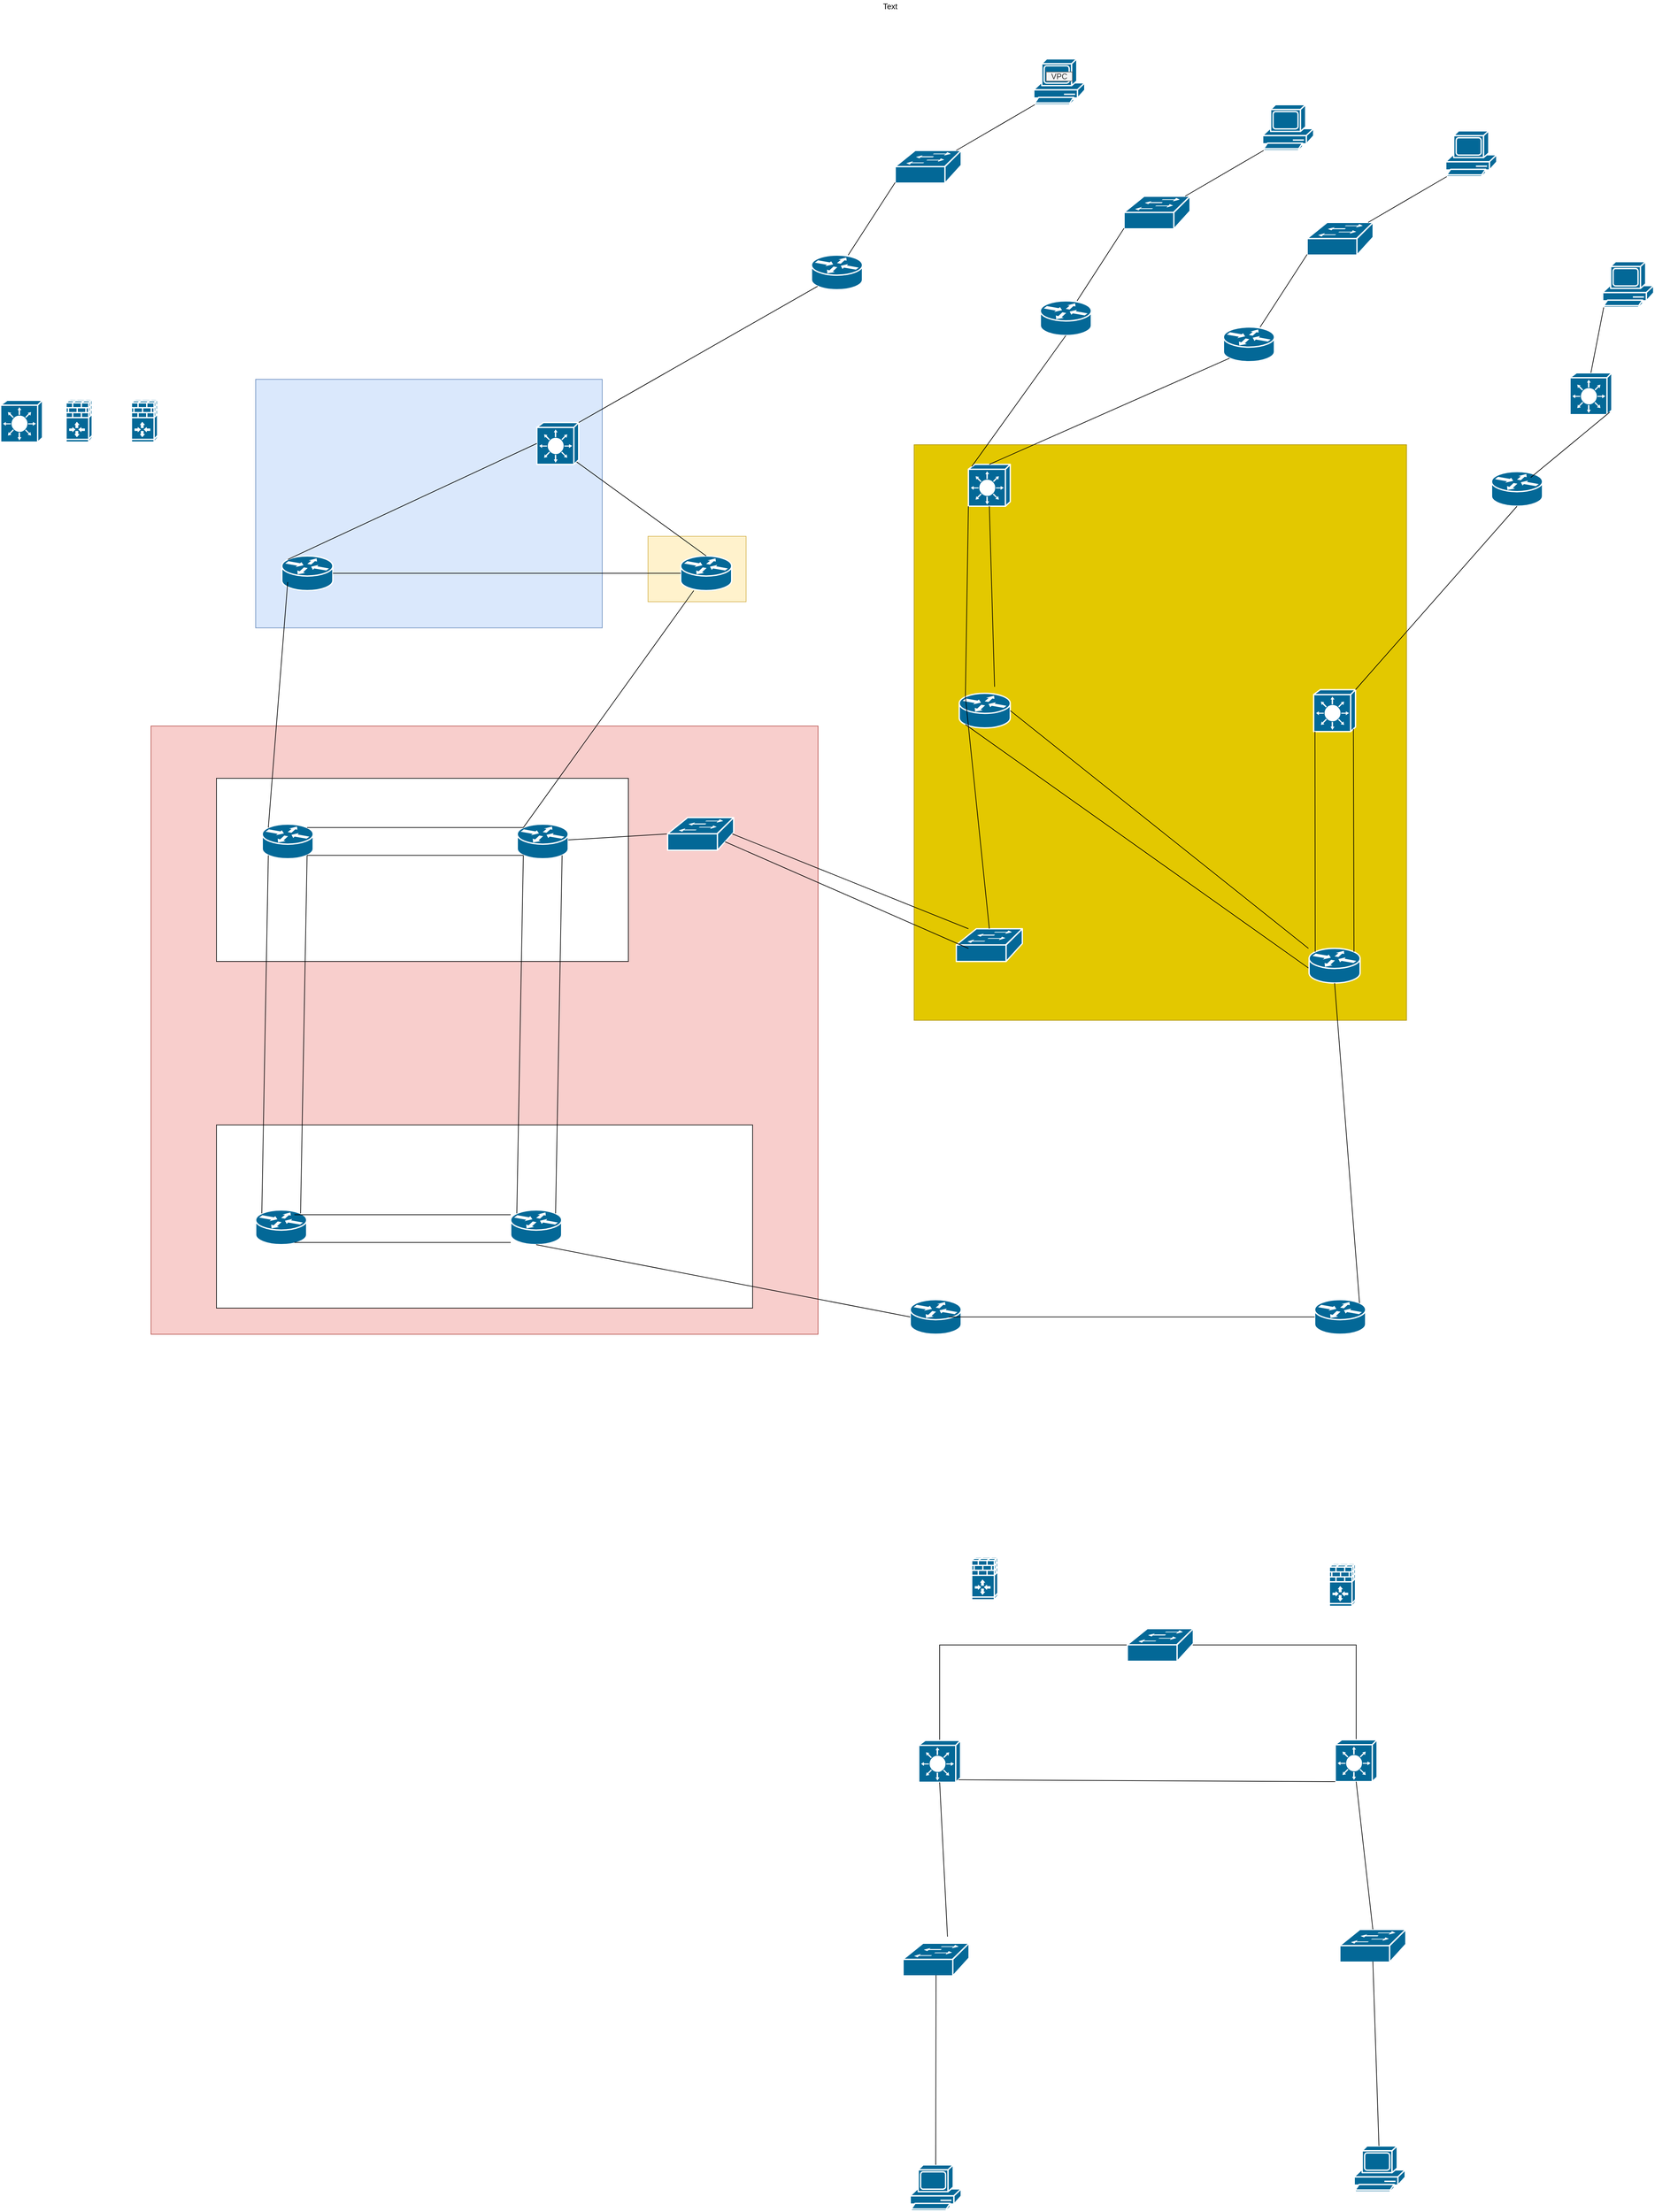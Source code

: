 <mxfile version="13.6.2" type="device"><diagram id="C3lwXbRv1efNEX7G16Oy" name="Page-1"><mxGraphModel dx="6504" dy="4647" grid="1" gridSize="10" guides="1" tooltips="1" connect="1" arrows="1" fold="1" page="1" pageScale="1" pageWidth="827" pageHeight="1169" math="0" shadow="0"><root><mxCell id="yFSULhnv9TkSQJMY1eH4-0"/><mxCell id="yFSULhnv9TkSQJMY1eH4-1" parent="yFSULhnv9TkSQJMY1eH4-0"/><mxCell id="aAHOt-z5BatY01cagYmD-88" value="" style="rounded=0;whiteSpace=wrap;html=1;fillColor=#e3c800;strokeColor=#B09500;fontColor=#ffffff;" vertex="1" parent="yFSULhnv9TkSQJMY1eH4-1"><mxGeometry x="-413" y="-700" width="753" height="880" as="geometry"/></mxCell><mxCell id="aAHOt-z5BatY01cagYmD-87" value="" style="rounded=0;whiteSpace=wrap;html=1;fillColor=#f8cecc;strokeColor=#b85450;" vertex="1" parent="yFSULhnv9TkSQJMY1eH4-1"><mxGeometry x="-1580" y="-270" width="1020" height="930" as="geometry"/></mxCell><mxCell id="aAHOt-z5BatY01cagYmD-86" value="" style="rounded=0;whiteSpace=wrap;html=1;" vertex="1" parent="yFSULhnv9TkSQJMY1eH4-1"><mxGeometry x="-1480" y="340" width="820" height="280" as="geometry"/></mxCell><mxCell id="aAHOt-z5BatY01cagYmD-85" value="" style="rounded=0;whiteSpace=wrap;html=1;" vertex="1" parent="yFSULhnv9TkSQJMY1eH4-1"><mxGeometry x="-1480" y="-190" width="630" height="280" as="geometry"/></mxCell><mxCell id="aAHOt-z5BatY01cagYmD-79" value="" style="rounded=0;whiteSpace=wrap;html=1;fillColor=#fff2cc;strokeColor=#d6b656;" vertex="1" parent="yFSULhnv9TkSQJMY1eH4-1"><mxGeometry x="-820" y="-560" width="150" height="100" as="geometry"/></mxCell><mxCell id="aAHOt-z5BatY01cagYmD-76" value="" style="rounded=0;whiteSpace=wrap;html=1;fillColor=#dae8fc;strokeColor=#6c8ebf;" vertex="1" parent="yFSULhnv9TkSQJMY1eH4-1"><mxGeometry x="-1420" y="-800" width="530" height="380" as="geometry"/></mxCell><mxCell id="aAHOt-z5BatY01cagYmD-0" value="" style="shape=mxgraph.cisco.security.ios_firewall;html=1;pointerEvents=1;dashed=0;fillColor=#036897;strokeColor=#ffffff;strokeWidth=2;verticalLabelPosition=bottom;verticalAlign=top;align=center;outlineConnect=0;" vertex="1" parent="yFSULhnv9TkSQJMY1eH4-1"><mxGeometry x="-1710" y="-770" width="40" height="66" as="geometry"/></mxCell><mxCell id="aAHOt-z5BatY01cagYmD-1" value="" style="shape=mxgraph.cisco.security.ios_firewall;html=1;pointerEvents=1;dashed=0;fillColor=#036897;strokeColor=#ffffff;strokeWidth=2;verticalLabelPosition=bottom;verticalAlign=top;align=center;outlineConnect=0;" vertex="1" parent="yFSULhnv9TkSQJMY1eH4-1"><mxGeometry x="-1610" y="-770" width="40" height="66" as="geometry"/></mxCell><mxCell id="aAHOt-z5BatY01cagYmD-2" value="" style="shape=mxgraph.cisco.routers.router;html=1;pointerEvents=1;dashed=0;fillColor=#036897;strokeColor=#ffffff;strokeWidth=2;verticalLabelPosition=bottom;verticalAlign=top;align=center;outlineConnect=0;" vertex="1" parent="yFSULhnv9TkSQJMY1eH4-1"><mxGeometry x="-570" y="-990" width="78" height="53" as="geometry"/></mxCell><mxCell id="aAHOt-z5BatY01cagYmD-3" value="" style="shape=mxgraph.cisco.switches.workgroup_switch;html=1;pointerEvents=1;dashed=0;fillColor=#036897;strokeColor=#ffffff;strokeWidth=2;verticalLabelPosition=bottom;verticalAlign=top;align=center;outlineConnect=0;" vertex="1" parent="yFSULhnv9TkSQJMY1eH4-1"><mxGeometry x="-442" y="-1150" width="101" height="50" as="geometry"/></mxCell><mxCell id="aAHOt-z5BatY01cagYmD-4" value="" style="shape=mxgraph.cisco.switches.layer_3_switch;html=1;pointerEvents=1;dashed=0;fillColor=#036897;strokeColor=#ffffff;strokeWidth=2;verticalLabelPosition=bottom;verticalAlign=top;align=center;outlineConnect=0;" vertex="1" parent="yFSULhnv9TkSQJMY1eH4-1"><mxGeometry x="-1810" y="-768" width="64" height="64" as="geometry"/></mxCell><mxCell id="aAHOt-z5BatY01cagYmD-5" value="" style="endArrow=none;html=1;entryX=0;entryY=0.98;entryDx=0;entryDy=0;entryPerimeter=0;" edge="1" parent="yFSULhnv9TkSQJMY1eH4-1" source="aAHOt-z5BatY01cagYmD-2" target="aAHOt-z5BatY01cagYmD-3"><mxGeometry width="50" height="50" relative="1" as="geometry"><mxPoint x="-580" y="-1010" as="sourcePoint"/><mxPoint x="-530" y="-1060" as="targetPoint"/></mxGeometry></mxCell><mxCell id="aAHOt-z5BatY01cagYmD-6" value="" style="shape=mxgraph.cisco.computers_and_peripherals.pc;html=1;pointerEvents=1;dashed=0;fillColor=#036897;strokeColor=#ffffff;strokeWidth=2;verticalLabelPosition=bottom;verticalAlign=top;align=center;outlineConnect=0;" vertex="1" parent="yFSULhnv9TkSQJMY1eH4-1"><mxGeometry x="-230" y="-1290" width="78" height="70" as="geometry"/></mxCell><mxCell id="aAHOt-z5BatY01cagYmD-7" value="" style="endArrow=none;html=1;entryX=0.02;entryY=1;entryDx=0;entryDy=0;entryPerimeter=0;" edge="1" parent="yFSULhnv9TkSQJMY1eH4-1" source="aAHOt-z5BatY01cagYmD-3" target="aAHOt-z5BatY01cagYmD-6"><mxGeometry width="50" height="50" relative="1" as="geometry"><mxPoint x="-503.847" y="-980" as="sourcePoint"/><mxPoint x="-432" y="-1091" as="targetPoint"/></mxGeometry></mxCell><mxCell id="aAHOt-z5BatY01cagYmD-8" value="" style="shape=mxgraph.cisco.routers.router;html=1;pointerEvents=1;dashed=0;fillColor=#036897;strokeColor=#ffffff;strokeWidth=2;verticalLabelPosition=bottom;verticalAlign=top;align=center;outlineConnect=0;" vertex="1" parent="yFSULhnv9TkSQJMY1eH4-1"><mxGeometry x="-220" y="-920" width="78" height="53" as="geometry"/></mxCell><mxCell id="aAHOt-z5BatY01cagYmD-9" value="" style="shape=mxgraph.cisco.switches.workgroup_switch;html=1;pointerEvents=1;dashed=0;fillColor=#036897;strokeColor=#ffffff;strokeWidth=2;verticalLabelPosition=bottom;verticalAlign=top;align=center;outlineConnect=0;" vertex="1" parent="yFSULhnv9TkSQJMY1eH4-1"><mxGeometry x="-92" y="-1080" width="101" height="50" as="geometry"/></mxCell><mxCell id="aAHOt-z5BatY01cagYmD-10" value="" style="endArrow=none;html=1;entryX=0;entryY=0.98;entryDx=0;entryDy=0;entryPerimeter=0;" edge="1" parent="yFSULhnv9TkSQJMY1eH4-1" source="aAHOt-z5BatY01cagYmD-8" target="aAHOt-z5BatY01cagYmD-9"><mxGeometry width="50" height="50" relative="1" as="geometry"><mxPoint x="-230" y="-940" as="sourcePoint"/><mxPoint x="-180" y="-990" as="targetPoint"/></mxGeometry></mxCell><mxCell id="aAHOt-z5BatY01cagYmD-11" value="" style="shape=mxgraph.cisco.computers_and_peripherals.pc;html=1;pointerEvents=1;dashed=0;fillColor=#036897;strokeColor=#ffffff;strokeWidth=2;verticalLabelPosition=bottom;verticalAlign=top;align=center;outlineConnect=0;" vertex="1" parent="yFSULhnv9TkSQJMY1eH4-1"><mxGeometry x="120" y="-1220" width="78" height="70" as="geometry"/></mxCell><mxCell id="aAHOt-z5BatY01cagYmD-12" value="" style="endArrow=none;html=1;entryX=0.02;entryY=1;entryDx=0;entryDy=0;entryPerimeter=0;" edge="1" parent="yFSULhnv9TkSQJMY1eH4-1" source="aAHOt-z5BatY01cagYmD-9" target="aAHOt-z5BatY01cagYmD-11"><mxGeometry width="50" height="50" relative="1" as="geometry"><mxPoint x="-153.847" y="-910" as="sourcePoint"/><mxPoint x="-82" y="-1021" as="targetPoint"/></mxGeometry></mxCell><mxCell id="aAHOt-z5BatY01cagYmD-13" value="" style="shape=mxgraph.cisco.routers.router;html=1;pointerEvents=1;dashed=0;fillColor=#036897;strokeColor=#ffffff;strokeWidth=2;verticalLabelPosition=bottom;verticalAlign=top;align=center;outlineConnect=0;" vertex="1" parent="yFSULhnv9TkSQJMY1eH4-1"><mxGeometry x="60" y="-880" width="78" height="53" as="geometry"/></mxCell><mxCell id="aAHOt-z5BatY01cagYmD-14" value="" style="shape=mxgraph.cisco.switches.workgroup_switch;html=1;pointerEvents=1;dashed=0;fillColor=#036897;strokeColor=#ffffff;strokeWidth=2;verticalLabelPosition=bottom;verticalAlign=top;align=center;outlineConnect=0;" vertex="1" parent="yFSULhnv9TkSQJMY1eH4-1"><mxGeometry x="188" y="-1040" width="101" height="50" as="geometry"/></mxCell><mxCell id="aAHOt-z5BatY01cagYmD-15" value="" style="endArrow=none;html=1;entryX=0;entryY=0.98;entryDx=0;entryDy=0;entryPerimeter=0;" edge="1" parent="yFSULhnv9TkSQJMY1eH4-1" source="aAHOt-z5BatY01cagYmD-13" target="aAHOt-z5BatY01cagYmD-14"><mxGeometry width="50" height="50" relative="1" as="geometry"><mxPoint x="50" y="-900" as="sourcePoint"/><mxPoint x="100" y="-950" as="targetPoint"/></mxGeometry></mxCell><mxCell id="aAHOt-z5BatY01cagYmD-16" value="" style="shape=mxgraph.cisco.computers_and_peripherals.pc;html=1;pointerEvents=1;dashed=0;fillColor=#036897;strokeColor=#ffffff;strokeWidth=2;verticalLabelPosition=bottom;verticalAlign=top;align=center;outlineConnect=0;" vertex="1" parent="yFSULhnv9TkSQJMY1eH4-1"><mxGeometry x="400" y="-1180" width="78" height="70" as="geometry"/></mxCell><mxCell id="aAHOt-z5BatY01cagYmD-17" value="" style="endArrow=none;html=1;entryX=0.02;entryY=1;entryDx=0;entryDy=0;entryPerimeter=0;" edge="1" parent="yFSULhnv9TkSQJMY1eH4-1" source="aAHOt-z5BatY01cagYmD-14" target="aAHOt-z5BatY01cagYmD-16"><mxGeometry width="50" height="50" relative="1" as="geometry"><mxPoint x="126.153" y="-870" as="sourcePoint"/><mxPoint x="198" y="-981" as="targetPoint"/></mxGeometry></mxCell><mxCell id="aAHOt-z5BatY01cagYmD-18" value="" style="shape=mxgraph.cisco.switches.layer_3_switch;html=1;pointerEvents=1;dashed=0;fillColor=#036897;strokeColor=#ffffff;strokeWidth=2;verticalLabelPosition=bottom;verticalAlign=top;align=center;outlineConnect=0;" vertex="1" parent="yFSULhnv9TkSQJMY1eH4-1"><mxGeometry x="-330" y="-670" width="64" height="64" as="geometry"/></mxCell><mxCell id="aAHOt-z5BatY01cagYmD-19" value="" style="endArrow=none;html=1;entryX=0.12;entryY=0.9;entryDx=0;entryDy=0;entryPerimeter=0;exitX=0.5;exitY=0;exitDx=0;exitDy=0;exitPerimeter=0;" edge="1" parent="yFSULhnv9TkSQJMY1eH4-1" source="aAHOt-z5BatY01cagYmD-18" target="aAHOt-z5BatY01cagYmD-13"><mxGeometry width="50" height="50" relative="1" as="geometry"><mxPoint x="-153.847" y="-910" as="sourcePoint"/><mxPoint x="-82" y="-1021" as="targetPoint"/></mxGeometry></mxCell><mxCell id="aAHOt-z5BatY01cagYmD-20" value="" style="endArrow=none;html=1;entryX=0.5;entryY=1;entryDx=0;entryDy=0;entryPerimeter=0;exitX=0.08;exitY=0.05;exitDx=0;exitDy=0;exitPerimeter=0;" edge="1" parent="yFSULhnv9TkSQJMY1eH4-1" source="aAHOt-z5BatY01cagYmD-18" target="aAHOt-z5BatY01cagYmD-8"><mxGeometry width="50" height="50" relative="1" as="geometry"><mxPoint x="-460" y="-657.7" as="sourcePoint"/><mxPoint x="-252.64" y="-790.0" as="targetPoint"/></mxGeometry></mxCell><mxCell id="aAHOt-z5BatY01cagYmD-23" value="" style="shape=mxgraph.cisco.switches.layer_3_switch;html=1;pointerEvents=1;dashed=0;fillColor=#036897;strokeColor=#ffffff;strokeWidth=2;verticalLabelPosition=bottom;verticalAlign=top;align=center;outlineConnect=0;" vertex="1" parent="yFSULhnv9TkSQJMY1eH4-1"><mxGeometry x="-990" y="-734" width="64" height="64" as="geometry"/></mxCell><mxCell id="aAHOt-z5BatY01cagYmD-25" value="" style="endArrow=none;html=1;entryX=0.12;entryY=0.9;entryDx=0;entryDy=0;entryPerimeter=0;exitX=1;exitY=0;exitDx=0;exitDy=0;exitPerimeter=0;" edge="1" parent="yFSULhnv9TkSQJMY1eH4-1" source="aAHOt-z5BatY01cagYmD-23" target="aAHOt-z5BatY01cagYmD-2"><mxGeometry width="50" height="50" relative="1" as="geometry"><mxPoint x="-770.0" y="-626.8" as="sourcePoint"/><mxPoint x="-626.12" y="-827.0" as="targetPoint"/></mxGeometry></mxCell><mxCell id="aAHOt-z5BatY01cagYmD-26" value="" style="shape=mxgraph.cisco.routers.router;html=1;pointerEvents=1;dashed=0;fillColor=#036897;strokeColor=#ffffff;strokeWidth=2;verticalLabelPosition=bottom;verticalAlign=top;align=center;outlineConnect=0;" vertex="1" parent="yFSULhnv9TkSQJMY1eH4-1"><mxGeometry x="-1380" y="-530" width="78" height="53" as="geometry"/></mxCell><mxCell id="aAHOt-z5BatY01cagYmD-27" value="" style="shape=mxgraph.cisco.routers.router;html=1;pointerEvents=1;dashed=0;fillColor=#036897;strokeColor=#ffffff;strokeWidth=2;verticalLabelPosition=bottom;verticalAlign=top;align=center;outlineConnect=0;" vertex="1" parent="yFSULhnv9TkSQJMY1eH4-1"><mxGeometry x="-770" y="-530" width="78" height="53" as="geometry"/></mxCell><mxCell id="aAHOt-z5BatY01cagYmD-28" value="" style="endArrow=none;html=1;entryX=0;entryY=0.5;entryDx=0;entryDy=0;entryPerimeter=0;exitX=1;exitY=0.5;exitDx=0;exitDy=0;exitPerimeter=0;" edge="1" parent="yFSULhnv9TkSQJMY1eH4-1" source="aAHOt-z5BatY01cagYmD-26" target="aAHOt-z5BatY01cagYmD-27"><mxGeometry width="50" height="50" relative="1" as="geometry"><mxPoint x="-1150" y="-461.7" as="sourcePoint"/><mxPoint x="-784.64" y="-670.0" as="targetPoint"/></mxGeometry></mxCell><mxCell id="aAHOt-z5BatY01cagYmD-29" value="" style="endArrow=none;html=1;entryX=0.5;entryY=0;entryDx=0;entryDy=0;entryPerimeter=0;exitX=0.95;exitY=0.94;exitDx=0;exitDy=0;exitPerimeter=0;fontStyle=1" edge="1" parent="yFSULhnv9TkSQJMY1eH4-1" source="aAHOt-z5BatY01cagYmD-23" target="aAHOt-z5BatY01cagYmD-27"><mxGeometry width="50" height="50" relative="1" as="geometry"><mxPoint x="-906" y="-714" as="sourcePoint"/><mxPoint x="-540.64" y="-922.3" as="targetPoint"/></mxGeometry></mxCell><mxCell id="aAHOt-z5BatY01cagYmD-30" value="" style="endArrow=none;html=1;entryX=0;entryY=0.5;entryDx=0;entryDy=0;entryPerimeter=0;exitX=0.12;exitY=0.1;exitDx=0;exitDy=0;exitPerimeter=0;" edge="1" parent="yFSULhnv9TkSQJMY1eH4-1" source="aAHOt-z5BatY01cagYmD-26" target="aAHOt-z5BatY01cagYmD-23"><mxGeometry width="50" height="50" relative="1" as="geometry"><mxPoint x="-1410" y="-541.7" as="sourcePoint"/><mxPoint x="-1044.64" y="-750.0" as="targetPoint"/></mxGeometry></mxCell><mxCell id="aAHOt-z5BatY01cagYmD-34" value="" style="shape=mxgraph.cisco.routers.router;html=1;pointerEvents=1;dashed=0;fillColor=#036897;strokeColor=#ffffff;strokeWidth=2;verticalLabelPosition=bottom;verticalAlign=top;align=center;outlineConnect=0;" vertex="1" parent="yFSULhnv9TkSQJMY1eH4-1"><mxGeometry x="-1410" y="-120" width="78" height="53" as="geometry"/></mxCell><mxCell id="aAHOt-z5BatY01cagYmD-35" value="" style="shape=mxgraph.cisco.routers.router;html=1;pointerEvents=1;dashed=0;fillColor=#036897;strokeColor=#ffffff;strokeWidth=2;verticalLabelPosition=bottom;verticalAlign=top;align=center;outlineConnect=0;" vertex="1" parent="yFSULhnv9TkSQJMY1eH4-1"><mxGeometry x="-344" y="-320" width="78" height="53" as="geometry"/></mxCell><mxCell id="aAHOt-z5BatY01cagYmD-40" value="" style="shape=mxgraph.cisco.routers.router;html=1;pointerEvents=1;dashed=0;fillColor=#036897;strokeColor=#ffffff;strokeWidth=2;verticalLabelPosition=bottom;verticalAlign=top;align=center;outlineConnect=0;" vertex="1" parent="yFSULhnv9TkSQJMY1eH4-1"><mxGeometry x="-1420" y="470" width="78" height="53" as="geometry"/></mxCell><mxCell id="aAHOt-z5BatY01cagYmD-41" value="" style="shape=mxgraph.cisco.routers.router;html=1;pointerEvents=1;dashed=0;fillColor=#036897;strokeColor=#ffffff;strokeWidth=2;verticalLabelPosition=bottom;verticalAlign=top;align=center;outlineConnect=0;" vertex="1" parent="yFSULhnv9TkSQJMY1eH4-1"><mxGeometry x="-419" y="607" width="78" height="53" as="geometry"/></mxCell><mxCell id="aAHOt-z5BatY01cagYmD-42" value="" style="endArrow=none;html=1;exitX=0.12;exitY=0.1;exitDx=0;exitDy=0;exitPerimeter=0;" edge="1" parent="yFSULhnv9TkSQJMY1eH4-1" source="aAHOt-z5BatY01cagYmD-34"><mxGeometry width="50" height="50" relative="1" as="geometry"><mxPoint x="-1750" y="-182.7" as="sourcePoint"/><mxPoint x="-1371" y="-490" as="targetPoint"/></mxGeometry></mxCell><mxCell id="aAHOt-z5BatY01cagYmD-43" value="" style="endArrow=none;html=1;entryX=0.12;entryY=0.9;entryDx=0;entryDy=0;entryPerimeter=0;exitX=0.12;exitY=0.1;exitDx=0;exitDy=0;exitPerimeter=0;" edge="1" parent="yFSULhnv9TkSQJMY1eH4-1" source="aAHOt-z5BatY01cagYmD-40" target="aAHOt-z5BatY01cagYmD-34"><mxGeometry width="50" height="50" relative="1" as="geometry"><mxPoint x="-1310.0" y="-41.2" as="sourcePoint"/><mxPoint x="-1289.36" y="-430.0" as="targetPoint"/></mxGeometry></mxCell><mxCell id="aAHOt-z5BatY01cagYmD-44" value="" style="endArrow=none;html=1;entryX=0.88;entryY=0.9;entryDx=0;entryDy=0;entryPerimeter=0;exitX=0.88;exitY=0.1;exitDx=0;exitDy=0;exitPerimeter=0;" edge="1" parent="yFSULhnv9TkSQJMY1eH4-1" source="aAHOt-z5BatY01cagYmD-40" target="aAHOt-z5BatY01cagYmD-34"><mxGeometry width="50" height="50" relative="1" as="geometry"><mxPoint x="-1320.0" y="507.6" as="sourcePoint"/><mxPoint x="-1310.0" y="-40.0" as="targetPoint"/></mxGeometry></mxCell><mxCell id="aAHOt-z5BatY01cagYmD-45" value="" style="shape=mxgraph.cisco.routers.router;html=1;pointerEvents=1;dashed=0;fillColor=#036897;strokeColor=#ffffff;strokeWidth=2;verticalLabelPosition=bottom;verticalAlign=top;align=center;outlineConnect=0;" vertex="1" parent="yFSULhnv9TkSQJMY1eH4-1"><mxGeometry x="-1020" y="-120" width="78" height="53" as="geometry"/></mxCell><mxCell id="aAHOt-z5BatY01cagYmD-46" value="" style="shape=mxgraph.cisco.routers.router;html=1;pointerEvents=1;dashed=0;fillColor=#036897;strokeColor=#ffffff;strokeWidth=2;verticalLabelPosition=bottom;verticalAlign=top;align=center;outlineConnect=0;" vertex="1" parent="yFSULhnv9TkSQJMY1eH4-1"><mxGeometry x="-1030" y="470" width="78" height="53" as="geometry"/></mxCell><mxCell id="aAHOt-z5BatY01cagYmD-47" value="" style="endArrow=none;html=1;entryX=0.12;entryY=0.9;entryDx=0;entryDy=0;entryPerimeter=0;exitX=0.12;exitY=0.1;exitDx=0;exitDy=0;exitPerimeter=0;" edge="1" parent="yFSULhnv9TkSQJMY1eH4-1" source="aAHOt-z5BatY01cagYmD-46" target="aAHOt-z5BatY01cagYmD-45"><mxGeometry width="50" height="50" relative="1" as="geometry"><mxPoint x="-920.0" y="-41.2" as="sourcePoint"/><mxPoint x="-899.36" y="-430.0" as="targetPoint"/></mxGeometry></mxCell><mxCell id="aAHOt-z5BatY01cagYmD-48" value="" style="endArrow=none;html=1;entryX=0.88;entryY=0.9;entryDx=0;entryDy=0;entryPerimeter=0;exitX=0.88;exitY=0.1;exitDx=0;exitDy=0;exitPerimeter=0;" edge="1" parent="yFSULhnv9TkSQJMY1eH4-1" source="aAHOt-z5BatY01cagYmD-46" target="aAHOt-z5BatY01cagYmD-45"><mxGeometry width="50" height="50" relative="1" as="geometry"><mxPoint x="-930.0" y="507.6" as="sourcePoint"/><mxPoint x="-920.0" y="-40.0" as="targetPoint"/></mxGeometry></mxCell><mxCell id="aAHOt-z5BatY01cagYmD-49" value="" style="endArrow=none;html=1;exitX=0.12;exitY=0.1;exitDx=0;exitDy=0;exitPerimeter=0;" edge="1" parent="yFSULhnv9TkSQJMY1eH4-1" source="aAHOt-z5BatY01cagYmD-45" target="aAHOt-z5BatY01cagYmD-27"><mxGeometry width="50" height="50" relative="1" as="geometry"><mxPoint x="-760.0" y="-44.7" as="sourcePoint"/><mxPoint x="-730.36" y="-420" as="targetPoint"/></mxGeometry></mxCell><mxCell id="aAHOt-z5BatY01cagYmD-50" value="" style="endArrow=none;html=1;entryX=0;entryY=0.5;entryDx=0;entryDy=0;entryPerimeter=0;" edge="1" parent="yFSULhnv9TkSQJMY1eH4-1" source="aAHOt-z5BatY01cagYmD-45"><mxGeometry width="50" height="50" relative="1" as="geometry"><mxPoint x="-1390.64" y="-104.7" as="sourcePoint"/><mxPoint x="-790" y="-105" as="targetPoint"/></mxGeometry></mxCell><mxCell id="aAHOt-z5BatY01cagYmD-51" value="" style="endArrow=none;html=1;entryX=0.12;entryY=0.1;entryDx=0;entryDy=0;entryPerimeter=0;exitX=0.88;exitY=0.1;exitDx=0;exitDy=0;exitPerimeter=0;" edge="1" parent="yFSULhnv9TkSQJMY1eH4-1" source="aAHOt-z5BatY01cagYmD-34" target="aAHOt-z5BatY01cagYmD-45"><mxGeometry width="50" height="50" relative="1" as="geometry"><mxPoint x="-1310" y="-70.33" as="sourcePoint"/><mxPoint x="-778" y="-70.33" as="targetPoint"/></mxGeometry></mxCell><mxCell id="aAHOt-z5BatY01cagYmD-54" value="" style="shape=mxgraph.cisco.switches.workgroup_switch;html=1;pointerEvents=1;dashed=0;fillColor=#036897;strokeColor=#ffffff;strokeWidth=2;verticalLabelPosition=bottom;verticalAlign=top;align=center;outlineConnect=0;" vertex="1" parent="yFSULhnv9TkSQJMY1eH4-1"><mxGeometry x="-790" y="-130" width="101" height="50" as="geometry"/></mxCell><mxCell id="aAHOt-z5BatY01cagYmD-55" value="" style="shape=mxgraph.cisco.switches.workgroup_switch;html=1;pointerEvents=1;dashed=0;fillColor=#036897;strokeColor=#ffffff;strokeWidth=2;verticalLabelPosition=bottom;verticalAlign=top;align=center;outlineConnect=0;" vertex="1" parent="yFSULhnv9TkSQJMY1eH4-1"><mxGeometry x="-348.5" y="40" width="101" height="50" as="geometry"/></mxCell><mxCell id="aAHOt-z5BatY01cagYmD-57" value="" style="shape=mxgraph.cisco.routers.router;html=1;pointerEvents=1;dashed=0;fillColor=#036897;strokeColor=#ffffff;strokeWidth=2;verticalLabelPosition=bottom;verticalAlign=top;align=center;outlineConnect=0;" vertex="1" parent="yFSULhnv9TkSQJMY1eH4-1"><mxGeometry x="470" y="-659" width="78" height="53" as="geometry"/></mxCell><mxCell id="aAHOt-z5BatY01cagYmD-58" value="" style="shape=mxgraph.cisco.switches.layer_3_switch;html=1;pointerEvents=1;dashed=0;fillColor=#036897;strokeColor=#ffffff;strokeWidth=2;verticalLabelPosition=bottom;verticalAlign=top;align=center;outlineConnect=0;" vertex="1" parent="yFSULhnv9TkSQJMY1eH4-1"><mxGeometry x="590" y="-810" width="64" height="64" as="geometry"/></mxCell><mxCell id="aAHOt-z5BatY01cagYmD-59" value="" style="endArrow=none;html=1;exitX=0.95;exitY=0.94;exitDx=0;exitDy=0;exitPerimeter=0;" edge="1" parent="yFSULhnv9TkSQJMY1eH4-1" source="aAHOt-z5BatY01cagYmD-58"><mxGeometry width="50" height="50" relative="1" as="geometry"><mxPoint x="626.153" y="-900" as="sourcePoint"/><mxPoint x="530" y="-650" as="targetPoint"/></mxGeometry></mxCell><mxCell id="aAHOt-z5BatY01cagYmD-61" value="" style="shape=mxgraph.cisco.computers_and_peripherals.pc;html=1;pointerEvents=1;dashed=0;fillColor=#036897;strokeColor=#ffffff;strokeWidth=2;verticalLabelPosition=bottom;verticalAlign=top;align=center;outlineConnect=0;" vertex="1" parent="yFSULhnv9TkSQJMY1eH4-1"><mxGeometry x="640" y="-980" width="78" height="70" as="geometry"/></mxCell><mxCell id="aAHOt-z5BatY01cagYmD-62" value="" style="endArrow=none;html=1;entryX=0.02;entryY=1;entryDx=0;entryDy=0;entryPerimeter=0;exitX=0.5;exitY=0;exitDx=0;exitDy=0;exitPerimeter=0;" edge="1" parent="yFSULhnv9TkSQJMY1eH4-1" source="aAHOt-z5BatY01cagYmD-58" target="aAHOt-z5BatY01cagYmD-61"><mxGeometry width="50" height="50" relative="1" as="geometry"><mxPoint x="291.411" y="-1030" as="sourcePoint"/><mxPoint x="411.56" y="-1100" as="targetPoint"/></mxGeometry></mxCell><mxCell id="aAHOt-z5BatY01cagYmD-63" value="" style="shape=mxgraph.cisco.switches.layer_3_switch;html=1;pointerEvents=1;dashed=0;fillColor=#036897;strokeColor=#ffffff;strokeWidth=2;verticalLabelPosition=bottom;verticalAlign=top;align=center;outlineConnect=0;" vertex="1" parent="yFSULhnv9TkSQJMY1eH4-1"><mxGeometry x="198" y="-325.5" width="64" height="64" as="geometry"/></mxCell><mxCell id="aAHOt-z5BatY01cagYmD-64" value="" style="shape=mxgraph.cisco.routers.router;html=1;pointerEvents=1;dashed=0;fillColor=#036897;strokeColor=#ffffff;strokeWidth=2;verticalLabelPosition=bottom;verticalAlign=top;align=center;outlineConnect=0;" vertex="1" parent="yFSULhnv9TkSQJMY1eH4-1"><mxGeometry x="191" y="70" width="78" height="53" as="geometry"/></mxCell><mxCell id="aAHOt-z5BatY01cagYmD-65" value="" style="endArrow=none;html=1;entryX=0.5;entryY=1;entryDx=0;entryDy=0;entryPerimeter=0;exitX=1;exitY=0;exitDx=0;exitDy=0;exitPerimeter=0;" edge="1" parent="yFSULhnv9TkSQJMY1eH4-1" source="aAHOt-z5BatY01cagYmD-63" target="aAHOt-z5BatY01cagYmD-57"><mxGeometry width="50" height="50" relative="1" as="geometry"><mxPoint x="310.0" y="-210" as="sourcePoint"/><mxPoint x="469.56" y="-460" as="targetPoint"/></mxGeometry></mxCell><mxCell id="aAHOt-z5BatY01cagYmD-66" value="" style="endArrow=none;html=1;entryX=0.031;entryY=1;entryDx=0;entryDy=0;entryPerimeter=0;exitX=0.12;exitY=0.1;exitDx=0;exitDy=0;exitPerimeter=0;" edge="1" parent="yFSULhnv9TkSQJMY1eH4-1" source="aAHOt-z5BatY01cagYmD-64" target="aAHOt-z5BatY01cagYmD-63"><mxGeometry width="50" height="50" relative="1" as="geometry"><mxPoint x="330" y="60.5" as="sourcePoint"/><mxPoint x="518" y="-210" as="targetPoint"/></mxGeometry></mxCell><mxCell id="aAHOt-z5BatY01cagYmD-67" value="" style="endArrow=none;html=1;entryX=0.95;entryY=0.94;entryDx=0;entryDy=0;entryPerimeter=0;exitX=0.88;exitY=0.1;exitDx=0;exitDy=0;exitPerimeter=0;" edge="1" parent="yFSULhnv9TkSQJMY1eH4-1" source="aAHOt-z5BatY01cagYmD-64" target="aAHOt-z5BatY01cagYmD-63"><mxGeometry width="50" height="50" relative="1" as="geometry"><mxPoint x="250.38" y="96.8" as="sourcePoint"/><mxPoint x="250.004" y="-240" as="targetPoint"/></mxGeometry></mxCell><mxCell id="aAHOt-z5BatY01cagYmD-68" value="" style="endArrow=none;html=1;entryX=1;entryY=0.5;entryDx=0;entryDy=0;entryPerimeter=0;" edge="1" parent="yFSULhnv9TkSQJMY1eH4-1" target="aAHOt-z5BatY01cagYmD-35"><mxGeometry width="50" height="50" relative="1" as="geometry"><mxPoint x="190" y="70" as="sourcePoint"/><mxPoint x="209.984" y="-251.5" as="targetPoint"/></mxGeometry></mxCell><mxCell id="aAHOt-z5BatY01cagYmD-69" value="" style="endArrow=none;html=1;entryX=0.12;entryY=0.9;entryDx=0;entryDy=0;entryPerimeter=0;" edge="1" parent="yFSULhnv9TkSQJMY1eH4-1" target="aAHOt-z5BatY01cagYmD-35"><mxGeometry width="50" height="50" relative="1" as="geometry"><mxPoint x="190" y="100" as="sourcePoint"/><mxPoint x="209.984" y="-251.5" as="targetPoint"/></mxGeometry></mxCell><mxCell id="aAHOt-z5BatY01cagYmD-71" value="" style="endArrow=none;html=1;entryX=0.98;entryY=0.5;entryDx=0;entryDy=0;entryPerimeter=0;" edge="1" parent="yFSULhnv9TkSQJMY1eH4-1" target="aAHOt-z5BatY01cagYmD-54"><mxGeometry width="50" height="50" relative="1" as="geometry"><mxPoint x="-330" y="40" as="sourcePoint"/><mxPoint x="-516.0" y="-200" as="targetPoint"/></mxGeometry></mxCell><mxCell id="aAHOt-z5BatY01cagYmD-72" value="" style="endArrow=none;html=1;entryX=0.87;entryY=0.74;entryDx=0;entryDy=0;entryPerimeter=0;exitX=0.183;exitY=0.6;exitDx=0;exitDy=0;exitPerimeter=0;" edge="1" parent="yFSULhnv9TkSQJMY1eH4-1" source="aAHOt-z5BatY01cagYmD-55" target="aAHOt-z5BatY01cagYmD-54"><mxGeometry width="50" height="50" relative="1" as="geometry"><mxPoint x="-348.5" y="78" as="sourcePoint"/><mxPoint x="-709.52" y="-67" as="targetPoint"/></mxGeometry></mxCell><mxCell id="aAHOt-z5BatY01cagYmD-73" value="" style="endArrow=none;html=1;entryX=0.12;entryY=0.1;entryDx=0;entryDy=0;entryPerimeter=0;exitX=0.5;exitY=0;exitDx=0;exitDy=0;exitPerimeter=0;" edge="1" parent="yFSULhnv9TkSQJMY1eH4-1" source="aAHOt-z5BatY01cagYmD-55" target="aAHOt-z5BatY01cagYmD-35"><mxGeometry width="50" height="50" relative="1" as="geometry"><mxPoint x="200" y="110" as="sourcePoint"/><mxPoint x="-324.64" y="-262.3" as="targetPoint"/></mxGeometry></mxCell><mxCell id="aAHOt-z5BatY01cagYmD-74" value="" style="endArrow=none;html=1;entryX=0;entryY=1;entryDx=0;entryDy=0;entryPerimeter=0;exitX=0.12;exitY=0.1;exitDx=0;exitDy=0;exitPerimeter=0;" edge="1" parent="yFSULhnv9TkSQJMY1eH4-1" source="aAHOt-z5BatY01cagYmD-35" target="aAHOt-z5BatY01cagYmD-18"><mxGeometry width="50" height="50" relative="1" as="geometry"><mxPoint x="-393.36" y="-227.7" as="sourcePoint"/><mxPoint x="-420.0" y="-530.0" as="targetPoint"/></mxGeometry></mxCell><mxCell id="aAHOt-z5BatY01cagYmD-75" value="" style="endArrow=none;html=1;entryX=0.5;entryY=1;entryDx=0;entryDy=0;entryPerimeter=0;" edge="1" parent="yFSULhnv9TkSQJMY1eH4-1" target="aAHOt-z5BatY01cagYmD-18"><mxGeometry width="50" height="50" relative="1" as="geometry"><mxPoint x="-290" y="-330" as="sourcePoint"/><mxPoint x="-275.36" y="-584" as="targetPoint"/></mxGeometry></mxCell><mxCell id="aAHOt-z5BatY01cagYmD-80" value="" style="endArrow=none;html=1;entryX=0.12;entryY=0.9;entryDx=0;entryDy=0;entryPerimeter=0;exitX=0.88;exitY=0.9;exitDx=0;exitDy=0;exitPerimeter=0;" edge="1" parent="yFSULhnv9TkSQJMY1eH4-1" source="aAHOt-z5BatY01cagYmD-34" target="aAHOt-z5BatY01cagYmD-45"><mxGeometry width="50" height="50" relative="1" as="geometry"><mxPoint x="-1310.0" y="-30.0" as="sourcePoint"/><mxPoint x="-979.28" y="-30.0" as="targetPoint"/></mxGeometry></mxCell><mxCell id="aAHOt-z5BatY01cagYmD-81" value="" style="endArrow=none;html=1;entryX=0.12;entryY=0.1;entryDx=0;entryDy=0;entryPerimeter=0;exitX=0.88;exitY=0.1;exitDx=0;exitDy=0;exitPerimeter=0;" edge="1" parent="yFSULhnv9TkSQJMY1eH4-1"><mxGeometry width="50" height="50" relative="1" as="geometry"><mxPoint x="-1360.72" y="477.27" as="sourcePoint"/><mxPoint x="-1030.0" y="477.27" as="targetPoint"/></mxGeometry></mxCell><mxCell id="aAHOt-z5BatY01cagYmD-82" value="" style="endArrow=none;html=1;entryX=0.12;entryY=0.9;entryDx=0;entryDy=0;entryPerimeter=0;exitX=0.88;exitY=0.9;exitDx=0;exitDy=0;exitPerimeter=0;" edge="1" parent="yFSULhnv9TkSQJMY1eH4-1"><mxGeometry width="50" height="50" relative="1" as="geometry"><mxPoint x="-1360.72" y="519.67" as="sourcePoint"/><mxPoint x="-1030.0" y="519.67" as="targetPoint"/></mxGeometry></mxCell><mxCell id="aAHOt-z5BatY01cagYmD-83" value="" style="endArrow=none;html=1;exitX=0.5;exitY=1;exitDx=0;exitDy=0;exitPerimeter=0;entryX=0;entryY=0.5;entryDx=0;entryDy=0;entryPerimeter=0;" edge="1" parent="yFSULhnv9TkSQJMY1eH4-1" source="aAHOt-z5BatY01cagYmD-46" target="aAHOt-z5BatY01cagYmD-41"><mxGeometry width="50" height="50" relative="1" as="geometry"><mxPoint x="-942.0" y="440.0" as="sourcePoint"/><mxPoint x="-500" y="690" as="targetPoint"/></mxGeometry></mxCell><mxCell id="aAHOt-z5BatY01cagYmD-93" value="" style="shape=mxgraph.cisco.routers.router;html=1;pointerEvents=1;dashed=0;fillColor=#036897;strokeColor=#ffffff;strokeWidth=2;verticalLabelPosition=bottom;verticalAlign=top;align=center;outlineConnect=0;" vertex="1" parent="yFSULhnv9TkSQJMY1eH4-1"><mxGeometry x="199.5" y="607" width="78" height="53" as="geometry"/></mxCell><mxCell id="aAHOt-z5BatY01cagYmD-94" value="" style="endArrow=none;html=1;exitX=0;exitY=0.5;exitDx=0;exitDy=0;exitPerimeter=0;entryX=0.756;entryY=0.5;entryDx=0;entryDy=0;entryPerimeter=0;" edge="1" parent="yFSULhnv9TkSQJMY1eH4-1" source="aAHOt-z5BatY01cagYmD-93" target="aAHOt-z5BatY01cagYmD-41"><mxGeometry width="50" height="50" relative="1" as="geometry"><mxPoint x="-981" y="533" as="sourcePoint"/><mxPoint x="-409" y="643.5" as="targetPoint"/></mxGeometry></mxCell><mxCell id="aAHOt-z5BatY01cagYmD-95" value="" style="endArrow=none;html=1;exitX=0.88;exitY=0.1;exitDx=0;exitDy=0;exitPerimeter=0;entryX=0.5;entryY=1;entryDx=0;entryDy=0;entryPerimeter=0;" edge="1" parent="yFSULhnv9TkSQJMY1eH4-1" source="aAHOt-z5BatY01cagYmD-93" target="aAHOt-z5BatY01cagYmD-64"><mxGeometry width="50" height="50" relative="1" as="geometry"><mxPoint x="889.53" y="680.0" as="sourcePoint"/><mxPoint x="329.998" y="680.0" as="targetPoint"/></mxGeometry></mxCell><mxCell id="aAHOt-z5BatY01cagYmD-130" style="edgeStyle=orthogonalEdgeStyle;rounded=0;orthogonalLoop=1;jettySize=auto;html=1;entryX=0;entryY=0.5;entryDx=0;entryDy=0;entryPerimeter=0;endArrow=none;endFill=0;" edge="1" parent="yFSULhnv9TkSQJMY1eH4-1" source="aAHOt-z5BatY01cagYmD-98" target="aAHOt-z5BatY01cagYmD-128"><mxGeometry relative="1" as="geometry"><Array as="points"><mxPoint x="-374" y="1135"/></Array></mxGeometry></mxCell><mxCell id="aAHOt-z5BatY01cagYmD-98" value="" style="shape=mxgraph.cisco.switches.layer_3_switch;html=1;pointerEvents=1;dashed=0;fillColor=#036897;strokeColor=#ffffff;strokeWidth=2;verticalLabelPosition=bottom;verticalAlign=top;align=center;outlineConnect=0;" vertex="1" parent="yFSULhnv9TkSQJMY1eH4-1"><mxGeometry x="-406" y="1281" width="64" height="64" as="geometry"/></mxCell><mxCell id="aAHOt-z5BatY01cagYmD-129" style="edgeStyle=orthogonalEdgeStyle;rounded=0;orthogonalLoop=1;jettySize=auto;html=1;entryX=0.98;entryY=0.5;entryDx=0;entryDy=0;entryPerimeter=0;endArrow=none;endFill=0;" edge="1" parent="yFSULhnv9TkSQJMY1eH4-1" source="aAHOt-z5BatY01cagYmD-99" target="aAHOt-z5BatY01cagYmD-128"><mxGeometry relative="1" as="geometry"><Array as="points"><mxPoint x="263" y="1135"/></Array></mxGeometry></mxCell><mxCell id="aAHOt-z5BatY01cagYmD-99" value="" style="shape=mxgraph.cisco.switches.layer_3_switch;html=1;pointerEvents=1;dashed=0;fillColor=#036897;strokeColor=#ffffff;strokeWidth=2;verticalLabelPosition=bottom;verticalAlign=top;align=center;outlineConnect=0;" vertex="1" parent="yFSULhnv9TkSQJMY1eH4-1"><mxGeometry x="231" y="1280" width="64" height="64" as="geometry"/></mxCell><mxCell id="aAHOt-z5BatY01cagYmD-104" value="" style="endArrow=none;html=1;exitX=0.95;exitY=0.94;exitDx=0;exitDy=0;exitPerimeter=0;entryX=0;entryY=1;entryDx=0;entryDy=0;entryPerimeter=0;" edge="1" parent="yFSULhnv9TkSQJMY1eH4-1" source="aAHOt-z5BatY01cagYmD-98" target="aAHOt-z5BatY01cagYmD-99"><mxGeometry width="50" height="50" relative="1" as="geometry"><mxPoint x="-332" y="1323" as="sourcePoint"/><mxPoint x="266.5" y="1071" as="targetPoint"/></mxGeometry></mxCell><mxCell id="aAHOt-z5BatY01cagYmD-105" value="" style="shape=mxgraph.cisco.switches.workgroup_switch;html=1;pointerEvents=1;dashed=0;fillColor=#036897;strokeColor=#ffffff;strokeWidth=2;verticalLabelPosition=bottom;verticalAlign=top;align=center;outlineConnect=0;" vertex="1" parent="yFSULhnv9TkSQJMY1eH4-1"><mxGeometry x="-430" y="1591" width="101" height="50" as="geometry"/></mxCell><mxCell id="aAHOt-z5BatY01cagYmD-106" value="" style="shape=mxgraph.cisco.switches.workgroup_switch;html=1;pointerEvents=1;dashed=0;fillColor=#036897;strokeColor=#ffffff;strokeWidth=2;verticalLabelPosition=bottom;verticalAlign=top;align=center;outlineConnect=0;" vertex="1" parent="yFSULhnv9TkSQJMY1eH4-1"><mxGeometry x="238" y="1570" width="101" height="50" as="geometry"/></mxCell><mxCell id="aAHOt-z5BatY01cagYmD-107" value="" style="endArrow=none;html=1;exitX=0.5;exitY=1;exitDx=0;exitDy=0;exitPerimeter=0;" edge="1" parent="yFSULhnv9TkSQJMY1eH4-1" source="aAHOt-z5BatY01cagYmD-98"><mxGeometry width="50" height="50" relative="1" as="geometry"><mxPoint x="-476.5" y="1431.0" as="sourcePoint"/><mxPoint x="-362" y="1581" as="targetPoint"/></mxGeometry></mxCell><mxCell id="aAHOt-z5BatY01cagYmD-108" value="" style="endArrow=none;html=1;exitX=0.5;exitY=1;exitDx=0;exitDy=0;exitPerimeter=0;entryX=0.5;entryY=0;entryDx=0;entryDy=0;entryPerimeter=0;" edge="1" parent="yFSULhnv9TkSQJMY1eH4-1" source="aAHOt-z5BatY01cagYmD-99" target="aAHOt-z5BatY01cagYmD-106"><mxGeometry width="50" height="50" relative="1" as="geometry"><mxPoint x="126" y="1451" as="sourcePoint"/><mxPoint x="138" y="1687" as="targetPoint"/></mxGeometry></mxCell><mxCell id="aAHOt-z5BatY01cagYmD-109" value="" style="shape=mxgraph.cisco.computers_and_peripherals.pc;html=1;pointerEvents=1;dashed=0;fillColor=#036897;strokeColor=#ffffff;strokeWidth=2;verticalLabelPosition=bottom;verticalAlign=top;align=center;outlineConnect=0;" vertex="1" parent="yFSULhnv9TkSQJMY1eH4-1"><mxGeometry x="-419" y="1930" width="78" height="70" as="geometry"/></mxCell><mxCell id="aAHOt-z5BatY01cagYmD-110" value="" style="shape=mxgraph.cisco.computers_and_peripherals.pc;html=1;pointerEvents=1;dashed=0;fillColor=#036897;strokeColor=#ffffff;strokeWidth=2;verticalLabelPosition=bottom;verticalAlign=top;align=center;outlineConnect=0;" vertex="1" parent="yFSULhnv9TkSQJMY1eH4-1"><mxGeometry x="260" y="1901" width="78" height="70" as="geometry"/></mxCell><mxCell id="aAHOt-z5BatY01cagYmD-111" value="" style="endArrow=none;html=1;exitX=0.5;exitY=0.98;exitDx=0;exitDy=0;exitPerimeter=0;entryX=0.5;entryY=0;entryDx=0;entryDy=0;entryPerimeter=0;" edge="1" parent="yFSULhnv9TkSQJMY1eH4-1" source="aAHOt-z5BatY01cagYmD-105" target="aAHOt-z5BatY01cagYmD-109"><mxGeometry width="50" height="50" relative="1" as="geometry"><mxPoint x="-124" y="1818" as="sourcePoint"/><mxPoint x="-112" y="2054" as="targetPoint"/></mxGeometry></mxCell><mxCell id="aAHOt-z5BatY01cagYmD-112" value="" style="endArrow=none;html=1;exitX=0.5;exitY=0.98;exitDx=0;exitDy=0;exitPerimeter=0;" edge="1" parent="yFSULhnv9TkSQJMY1eH4-1" source="aAHOt-z5BatY01cagYmD-106" target="aAHOt-z5BatY01cagYmD-110"><mxGeometry width="50" height="50" relative="1" as="geometry"><mxPoint x="181.0" y="1710" as="sourcePoint"/><mxPoint x="217.5" y="1931" as="targetPoint"/></mxGeometry></mxCell><mxCell id="aAHOt-z5BatY01cagYmD-113" value="Text" style="text;html=1;align=center;verticalAlign=middle;resizable=0;points=[];autosize=1;" vertex="1" parent="yFSULhnv9TkSQJMY1eH4-1"><mxGeometry x="-470" y="-1380" width="40" height="20" as="geometry"/></mxCell><UserObject label="VPC" link="file://C:\Users\a.mitrofanov\Desktop\git\otus-networks\15_lab_Project_course\new.txt" id="aAHOt-z5BatY01cagYmD-114"><mxCell style="text;html=1;align=center;verticalAlign=middle;whiteSpace=wrap;rounded=0;fillColor=#f5f5f5;strokeColor=#666666;fontColor=#333333;" vertex="1" parent="yFSULhnv9TkSQJMY1eH4-1"><mxGeometry x="-211" y="-1270" width="40" height="14" as="geometry"/></mxCell></UserObject><mxCell id="aAHOt-z5BatY01cagYmD-117" value="" style="shape=mxgraph.cisco.security.ios_firewall;html=1;pointerEvents=1;dashed=0;fillColor=#036897;strokeColor=#ffffff;strokeWidth=2;verticalLabelPosition=bottom;verticalAlign=top;align=center;outlineConnect=0;" vertex="1" parent="yFSULhnv9TkSQJMY1eH4-1"><mxGeometry x="222" y="1010" width="40" height="66" as="geometry"/></mxCell><mxCell id="aAHOt-z5BatY01cagYmD-119" value="" style="shape=mxgraph.cisco.security.ios_firewall;html=1;pointerEvents=1;dashed=0;fillColor=#036897;strokeColor=#ffffff;strokeWidth=2;verticalLabelPosition=bottom;verticalAlign=top;align=center;outlineConnect=0;" vertex="1" parent="yFSULhnv9TkSQJMY1eH4-1"><mxGeometry x="-325" y="1000" width="40" height="66" as="geometry"/></mxCell><mxCell id="aAHOt-z5BatY01cagYmD-128" value="" style="shape=mxgraph.cisco.switches.workgroup_switch;html=1;pointerEvents=1;dashed=0;fillColor=#036897;strokeColor=#ffffff;strokeWidth=2;verticalLabelPosition=bottom;verticalAlign=top;align=center;outlineConnect=0;" vertex="1" parent="yFSULhnv9TkSQJMY1eH4-1"><mxGeometry x="-87" y="1110" width="101" height="50" as="geometry"/></mxCell></root></mxGraphModel></diagram></mxfile>